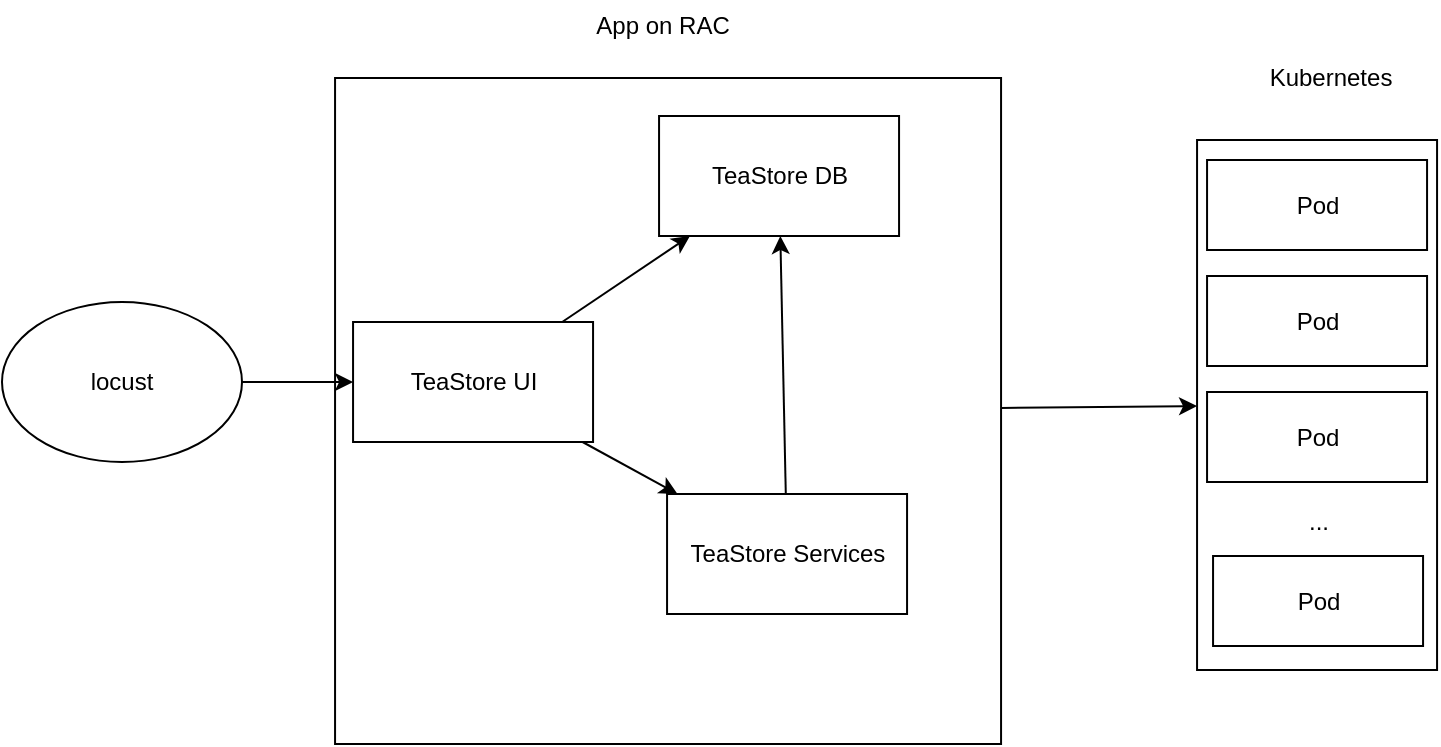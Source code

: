 <mxfile>
    <diagram id="hmBXABaVY76BW8StT99U" name="Page-1">
        <mxGraphModel dx="706" dy="800" grid="0" gridSize="10" guides="1" tooltips="1" connect="1" arrows="1" fold="1" page="1" pageScale="1" pageWidth="850" pageHeight="1100" math="0" shadow="0">
            <root>
                <mxCell id="0"/>
                <mxCell id="1" parent="0"/>
                <mxCell id="21" style="edgeStyle=none;html=1;" edge="1" parent="1" source="2" target="14">
                    <mxGeometry relative="1" as="geometry"/>
                </mxCell>
                <mxCell id="2" value="" style="whiteSpace=wrap;html=1;aspect=fixed;fillColor=none;" vertex="1" parent="1">
                    <mxGeometry x="171.53" y="68" width="333" height="333" as="geometry"/>
                </mxCell>
                <mxCell id="22" style="edgeStyle=none;html=1;" edge="1" parent="1" source="3" target="5">
                    <mxGeometry relative="1" as="geometry">
                        <mxPoint x="140.004" y="229.213" as="sourcePoint"/>
                    </mxGeometry>
                </mxCell>
                <mxCell id="3" value="locust" style="ellipse;whiteSpace=wrap;html=1;fillColor=default;" vertex="1" parent="1">
                    <mxGeometry x="5" y="180" width="120" height="80" as="geometry"/>
                </mxCell>
                <mxCell id="4" value="App on RAC" style="text;html=1;align=center;verticalAlign=middle;resizable=0;points=[];autosize=1;strokeColor=none;fillColor=none;" vertex="1" parent="1">
                    <mxGeometry x="292.53" y="29" width="85" height="26" as="geometry"/>
                </mxCell>
                <mxCell id="10" style="edgeStyle=none;html=1;" edge="1" parent="1" source="5" target="6">
                    <mxGeometry relative="1" as="geometry"/>
                </mxCell>
                <mxCell id="11" style="edgeStyle=none;html=1;" edge="1" parent="1" source="5" target="8">
                    <mxGeometry relative="1" as="geometry"/>
                </mxCell>
                <mxCell id="5" value="TeaStore UI" style="rounded=0;whiteSpace=wrap;html=1;fillColor=default;" vertex="1" parent="1">
                    <mxGeometry x="180.53" y="190" width="120" height="60" as="geometry"/>
                </mxCell>
                <mxCell id="6" value="TeaStore DB" style="rounded=0;whiteSpace=wrap;html=1;fillColor=default;" vertex="1" parent="1">
                    <mxGeometry x="333.53" y="87" width="120" height="60" as="geometry"/>
                </mxCell>
                <mxCell id="13" style="edgeStyle=none;html=1;" edge="1" parent="1" source="8" target="6">
                    <mxGeometry relative="1" as="geometry"/>
                </mxCell>
                <mxCell id="8" value="TeaStore Services" style="rounded=0;whiteSpace=wrap;html=1;fillColor=default;" vertex="1" parent="1">
                    <mxGeometry x="337.53" y="276" width="120" height="60" as="geometry"/>
                </mxCell>
                <mxCell id="14" value="" style="whiteSpace=wrap;html=1;fillColor=default;" vertex="1" parent="1">
                    <mxGeometry x="602.53" y="99" width="120" height="265" as="geometry"/>
                </mxCell>
                <mxCell id="15" value="Pod" style="rounded=0;whiteSpace=wrap;html=1;fillColor=default;" vertex="1" parent="1">
                    <mxGeometry x="607.53" y="109" width="110" height="45" as="geometry"/>
                </mxCell>
                <mxCell id="16" value="Pod" style="rounded=0;whiteSpace=wrap;html=1;fillColor=default;" vertex="1" parent="1">
                    <mxGeometry x="607.53" y="167" width="110" height="45" as="geometry"/>
                </mxCell>
                <mxCell id="17" value="Pod" style="rounded=0;whiteSpace=wrap;html=1;fillColor=default;" vertex="1" parent="1">
                    <mxGeometry x="607.53" y="225" width="110" height="45" as="geometry"/>
                </mxCell>
                <mxCell id="18" value="..." style="text;html=1;align=center;verticalAlign=middle;resizable=0;points=[];autosize=1;strokeColor=none;fillColor=none;" vertex="1" parent="1">
                    <mxGeometry x="648.53" y="277" width="28" height="26" as="geometry"/>
                </mxCell>
                <mxCell id="19" value="Pod" style="rounded=0;whiteSpace=wrap;html=1;fillColor=default;" vertex="1" parent="1">
                    <mxGeometry x="610.53" y="307" width="105" height="45" as="geometry"/>
                </mxCell>
                <mxCell id="20" value="Kubernetes" style="text;html=1;align=center;verticalAlign=middle;resizable=0;points=[];autosize=1;strokeColor=none;fillColor=none;" vertex="1" parent="1">
                    <mxGeometry x="629.53" y="55" width="79" height="26" as="geometry"/>
                </mxCell>
            </root>
        </mxGraphModel>
    </diagram>
</mxfile>